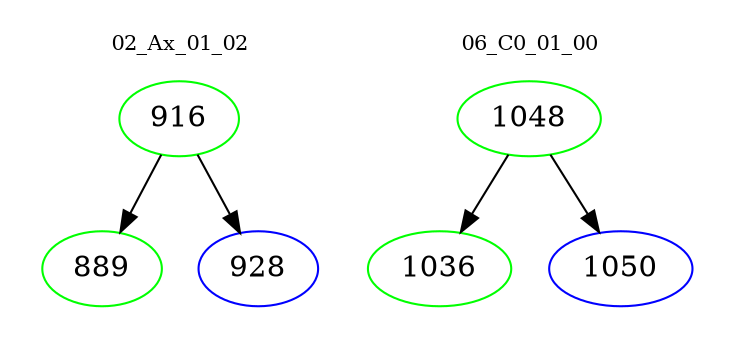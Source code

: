 digraph{
subgraph cluster_0 {
color = white
label = "02_Ax_01_02";
fontsize=10;
T0_916 [label="916", color="green"]
T0_916 -> T0_889 [color="black"]
T0_889 [label="889", color="green"]
T0_916 -> T0_928 [color="black"]
T0_928 [label="928", color="blue"]
}
subgraph cluster_1 {
color = white
label = "06_C0_01_00";
fontsize=10;
T1_1048 [label="1048", color="green"]
T1_1048 -> T1_1036 [color="black"]
T1_1036 [label="1036", color="green"]
T1_1048 -> T1_1050 [color="black"]
T1_1050 [label="1050", color="blue"]
}
}
